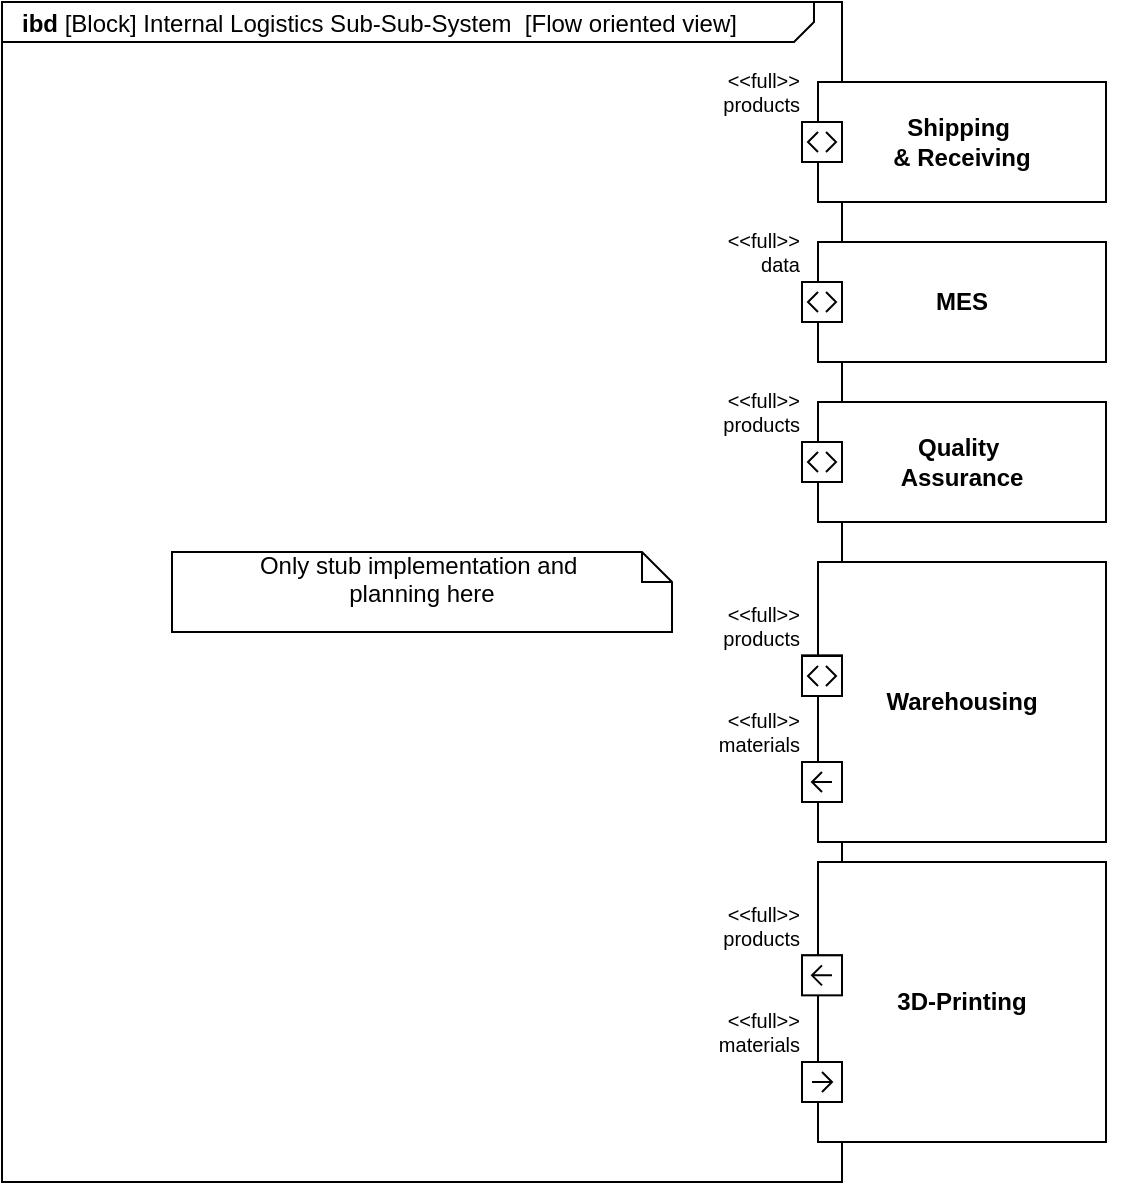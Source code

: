 <mxfile version="24.8.1">
  <diagram name="Seite-1" id="jI7MvivBW4wJyojLt8Jf">
    <mxGraphModel dx="952" dy="637" grid="1" gridSize="10" guides="1" tooltips="1" connect="1" arrows="1" fold="1" page="1" pageScale="1" pageWidth="827" pageHeight="1169" math="0" shadow="0">
      <root>
        <mxCell id="0" />
        <mxCell id="1" parent="0" />
        <mxCell id="MTa_AIZH51s-TqAGsz_J-1" value="&lt;p style=&quot;margin:0px;margin-top:4px;margin-left:10px;text-align:left;&quot;&gt;&lt;b&gt;ibd&lt;/b&gt; [Block] Internal Logistics Sub-Sub-System&amp;nbsp; [Flow oriented view]&lt;br&gt;&lt;/p&gt;" style="html=1;shape=mxgraph.sysml.package;labelX=406;align=left;spacingLeft=10;overflow=fill;recursiveResize=0;" vertex="1" parent="1">
          <mxGeometry x="110" y="120" width="420" height="590" as="geometry" />
        </mxCell>
        <mxCell id="MTa_AIZH51s-TqAGsz_J-15" value="MES" style="html=1;shape=mxgraph.sysml.port1;fontStyle=1;whiteSpace=wrap;align=center;" vertex="1" parent="1">
          <mxGeometry x="510" y="240" width="160" height="60" as="geometry" />
        </mxCell>
        <mxCell id="MTa_AIZH51s-TqAGsz_J-16" value="&amp;lt;&amp;lt;full&amp;gt;&amp;gt;&lt;br&gt;data" style="strokeColor=inherit;fillColor=inherit;gradientColor=inherit;shape=rect;points=[[0,0.5,0]];html=1;resizable=1;align=right;verticalAlign=bottom;labelPosition=left;verticalLabelPosition=top;labelBackgroundColor=none;fontSize=10;paart=1;" vertex="1" parent="MTa_AIZH51s-TqAGsz_J-15">
          <mxGeometry y="20" width="20" height="20" as="geometry" />
        </mxCell>
        <mxCell id="MTa_AIZH51s-TqAGsz_J-40" value="" style="html=1;shape=mxgraph.sysml.port;sysMLPortType=doubleH;" vertex="1" parent="MTa_AIZH51s-TqAGsz_J-15">
          <mxGeometry y="20" width="20" height="20" as="geometry" />
        </mxCell>
        <mxCell id="MTa_AIZH51s-TqAGsz_J-17" value="&lt;div&gt;Shipping&amp;nbsp;&lt;/div&gt;&lt;div&gt;&amp;amp; Receiving&lt;/div&gt;" style="html=1;shape=mxgraph.sysml.port1;fontStyle=1;whiteSpace=wrap;align=center;" vertex="1" parent="1">
          <mxGeometry x="510" y="160" width="160" height="60" as="geometry" />
        </mxCell>
        <mxCell id="MTa_AIZH51s-TqAGsz_J-18" value="&lt;div&gt;&amp;lt;&amp;lt;full&amp;gt;&amp;gt;&lt;/div&gt;&lt;div&gt;products&lt;/div&gt;" style="strokeColor=inherit;fillColor=inherit;gradientColor=inherit;shape=rect;points=[[0,0.5,0]];html=1;resizable=1;align=right;verticalAlign=bottom;labelPosition=left;verticalLabelPosition=top;labelBackgroundColor=none;fontSize=10;paart=1;" vertex="1" parent="MTa_AIZH51s-TqAGsz_J-17">
          <mxGeometry y="20" width="20" height="20" as="geometry" />
        </mxCell>
        <mxCell id="MTa_AIZH51s-TqAGsz_J-33" value="" style="html=1;shape=mxgraph.sysml.port;sysMLPortType=doubleH;" vertex="1" parent="MTa_AIZH51s-TqAGsz_J-17">
          <mxGeometry y="20" width="20" height="20" as="geometry" />
        </mxCell>
        <mxCell id="MTa_AIZH51s-TqAGsz_J-19" value="&lt;div&gt;Quality&amp;nbsp;&lt;/div&gt;&lt;div&gt;Assurance&lt;/div&gt;" style="html=1;shape=mxgraph.sysml.port1;fontStyle=1;whiteSpace=wrap;align=center;" vertex="1" parent="1">
          <mxGeometry x="510" y="320" width="160" height="60" as="geometry" />
        </mxCell>
        <mxCell id="MTa_AIZH51s-TqAGsz_J-20" value="&lt;div&gt;&amp;lt;&amp;lt;full&amp;gt;&amp;gt;&lt;/div&gt;&lt;div&gt;products&lt;/div&gt;" style="strokeColor=inherit;fillColor=inherit;gradientColor=inherit;shape=mxgraph.sysml.port;html=1;resizable=1;align=right;verticalAlign=bottom;labelPosition=left;verticalLabelPosition=top;labelBackgroundColor=none;fontSize=10;paart=1;sysMLPortType=doubleH;" vertex="1" parent="MTa_AIZH51s-TqAGsz_J-19">
          <mxGeometry y="20" width="20" height="20" as="geometry" />
        </mxCell>
        <mxCell id="MTa_AIZH51s-TqAGsz_J-21" value="Warehousing" style="html=1;shape=mxgraph.sysml.port1;fontStyle=1;whiteSpace=wrap;align=center;" vertex="1" parent="1">
          <mxGeometry x="510" y="400" width="160" height="140" as="geometry" />
        </mxCell>
        <mxCell id="MTa_AIZH51s-TqAGsz_J-22" value="&lt;div&gt;&amp;lt;&amp;lt;full&amp;gt;&amp;gt;&lt;/div&gt;&lt;div&gt;products&lt;br&gt;&lt;/div&gt;" style="strokeColor=inherit;fillColor=inherit;gradientColor=inherit;shape=rect;points=[[0,0.5,0]];html=1;resizable=1;align=right;verticalAlign=bottom;labelPosition=left;verticalLabelPosition=top;labelBackgroundColor=none;fontSize=10;paart=1;" vertex="1" parent="MTa_AIZH51s-TqAGsz_J-21">
          <mxGeometry y="46.67" width="20" height="13.33" as="geometry" />
        </mxCell>
        <mxCell id="MTa_AIZH51s-TqAGsz_J-23" value="&lt;div&gt;&amp;lt;&amp;lt;full&amp;gt;&amp;gt;&lt;/div&gt;&lt;div&gt;materials&lt;/div&gt;" style="strokeColor=inherit;fillColor=inherit;gradientColor=inherit;shape=rect;points=[[0,0.5,0]];html=1;resizable=1;align=right;verticalAlign=bottom;labelPosition=left;verticalLabelPosition=top;labelBackgroundColor=none;fontSize=10;paart=1;" vertex="1" parent="MTa_AIZH51s-TqAGsz_J-21">
          <mxGeometry y="100" width="20" height="20" as="geometry" />
        </mxCell>
        <mxCell id="MTa_AIZH51s-TqAGsz_J-34" value="" style="html=1;shape=mxgraph.sysml.port;sysMLPortType=doubleH;" vertex="1" parent="MTa_AIZH51s-TqAGsz_J-21">
          <mxGeometry y="47" width="20" height="20" as="geometry" />
        </mxCell>
        <mxCell id="MTa_AIZH51s-TqAGsz_J-35" value="" style="html=1;shape=mxgraph.sysml.port;sysMLPortType=flowN;rotation=-90;" vertex="1" parent="MTa_AIZH51s-TqAGsz_J-21">
          <mxGeometry y="100" width="20" height="20" as="geometry" />
        </mxCell>
        <mxCell id="MTa_AIZH51s-TqAGsz_J-24" value="3D-Printing" style="html=1;shape=mxgraph.sysml.port1;fontStyle=1;whiteSpace=wrap;align=center;" vertex="1" parent="1">
          <mxGeometry x="510" y="550" width="160" height="140" as="geometry" />
        </mxCell>
        <mxCell id="MTa_AIZH51s-TqAGsz_J-25" value="&lt;div&gt;&amp;lt;&amp;lt;full&amp;gt;&amp;gt;&lt;/div&gt;&lt;div&gt;products&lt;br&gt;&lt;/div&gt;" style="strokeColor=inherit;fillColor=inherit;gradientColor=inherit;shape=rect;points=[[0,0.5,0]];html=1;resizable=1;align=right;verticalAlign=bottom;labelPosition=left;verticalLabelPosition=top;labelBackgroundColor=none;fontSize=10;paart=1;" vertex="1" parent="MTa_AIZH51s-TqAGsz_J-24">
          <mxGeometry y="46.67" width="20" height="13.33" as="geometry" />
        </mxCell>
        <mxCell id="MTa_AIZH51s-TqAGsz_J-26" value="&lt;div&gt;&amp;lt;&amp;lt;full&amp;gt;&amp;gt;&lt;/div&gt;&lt;div&gt;materials&lt;/div&gt;" style="strokeColor=inherit;fillColor=inherit;gradientColor=inherit;shape=rect;points=[[0,0.5,0]];html=1;resizable=1;align=right;verticalAlign=bottom;labelPosition=left;verticalLabelPosition=top;labelBackgroundColor=none;fontSize=10;paart=1;" vertex="1" parent="MTa_AIZH51s-TqAGsz_J-24">
          <mxGeometry y="100" width="20" height="20" as="geometry" />
        </mxCell>
        <mxCell id="MTa_AIZH51s-TqAGsz_J-37" value="" style="html=1;shape=mxgraph.sysml.port;sysMLPortType=flowN;rotation=90;" vertex="1" parent="MTa_AIZH51s-TqAGsz_J-24">
          <mxGeometry y="100" width="20" height="20" as="geometry" />
        </mxCell>
        <mxCell id="MTa_AIZH51s-TqAGsz_J-39" value="" style="html=1;shape=mxgraph.sysml.port;sysMLPortType=flowN;rotation=-90;" vertex="1" parent="MTa_AIZH51s-TqAGsz_J-24">
          <mxGeometry y="46.67" width="20" height="20" as="geometry" />
        </mxCell>
        <mxCell id="MTa_AIZH51s-TqAGsz_J-41" value="&lt;div&gt;Only stub implementation and&amp;nbsp;&lt;/div&gt;&lt;div&gt;planning here&lt;/div&gt;" style="shape=note;size=15;spacingLeft=5;html=1;overflow=fill;whiteSpace=wrap;" vertex="1" parent="1">
          <mxGeometry x="195" y="395" width="250" height="40" as="geometry" />
        </mxCell>
      </root>
    </mxGraphModel>
  </diagram>
</mxfile>
